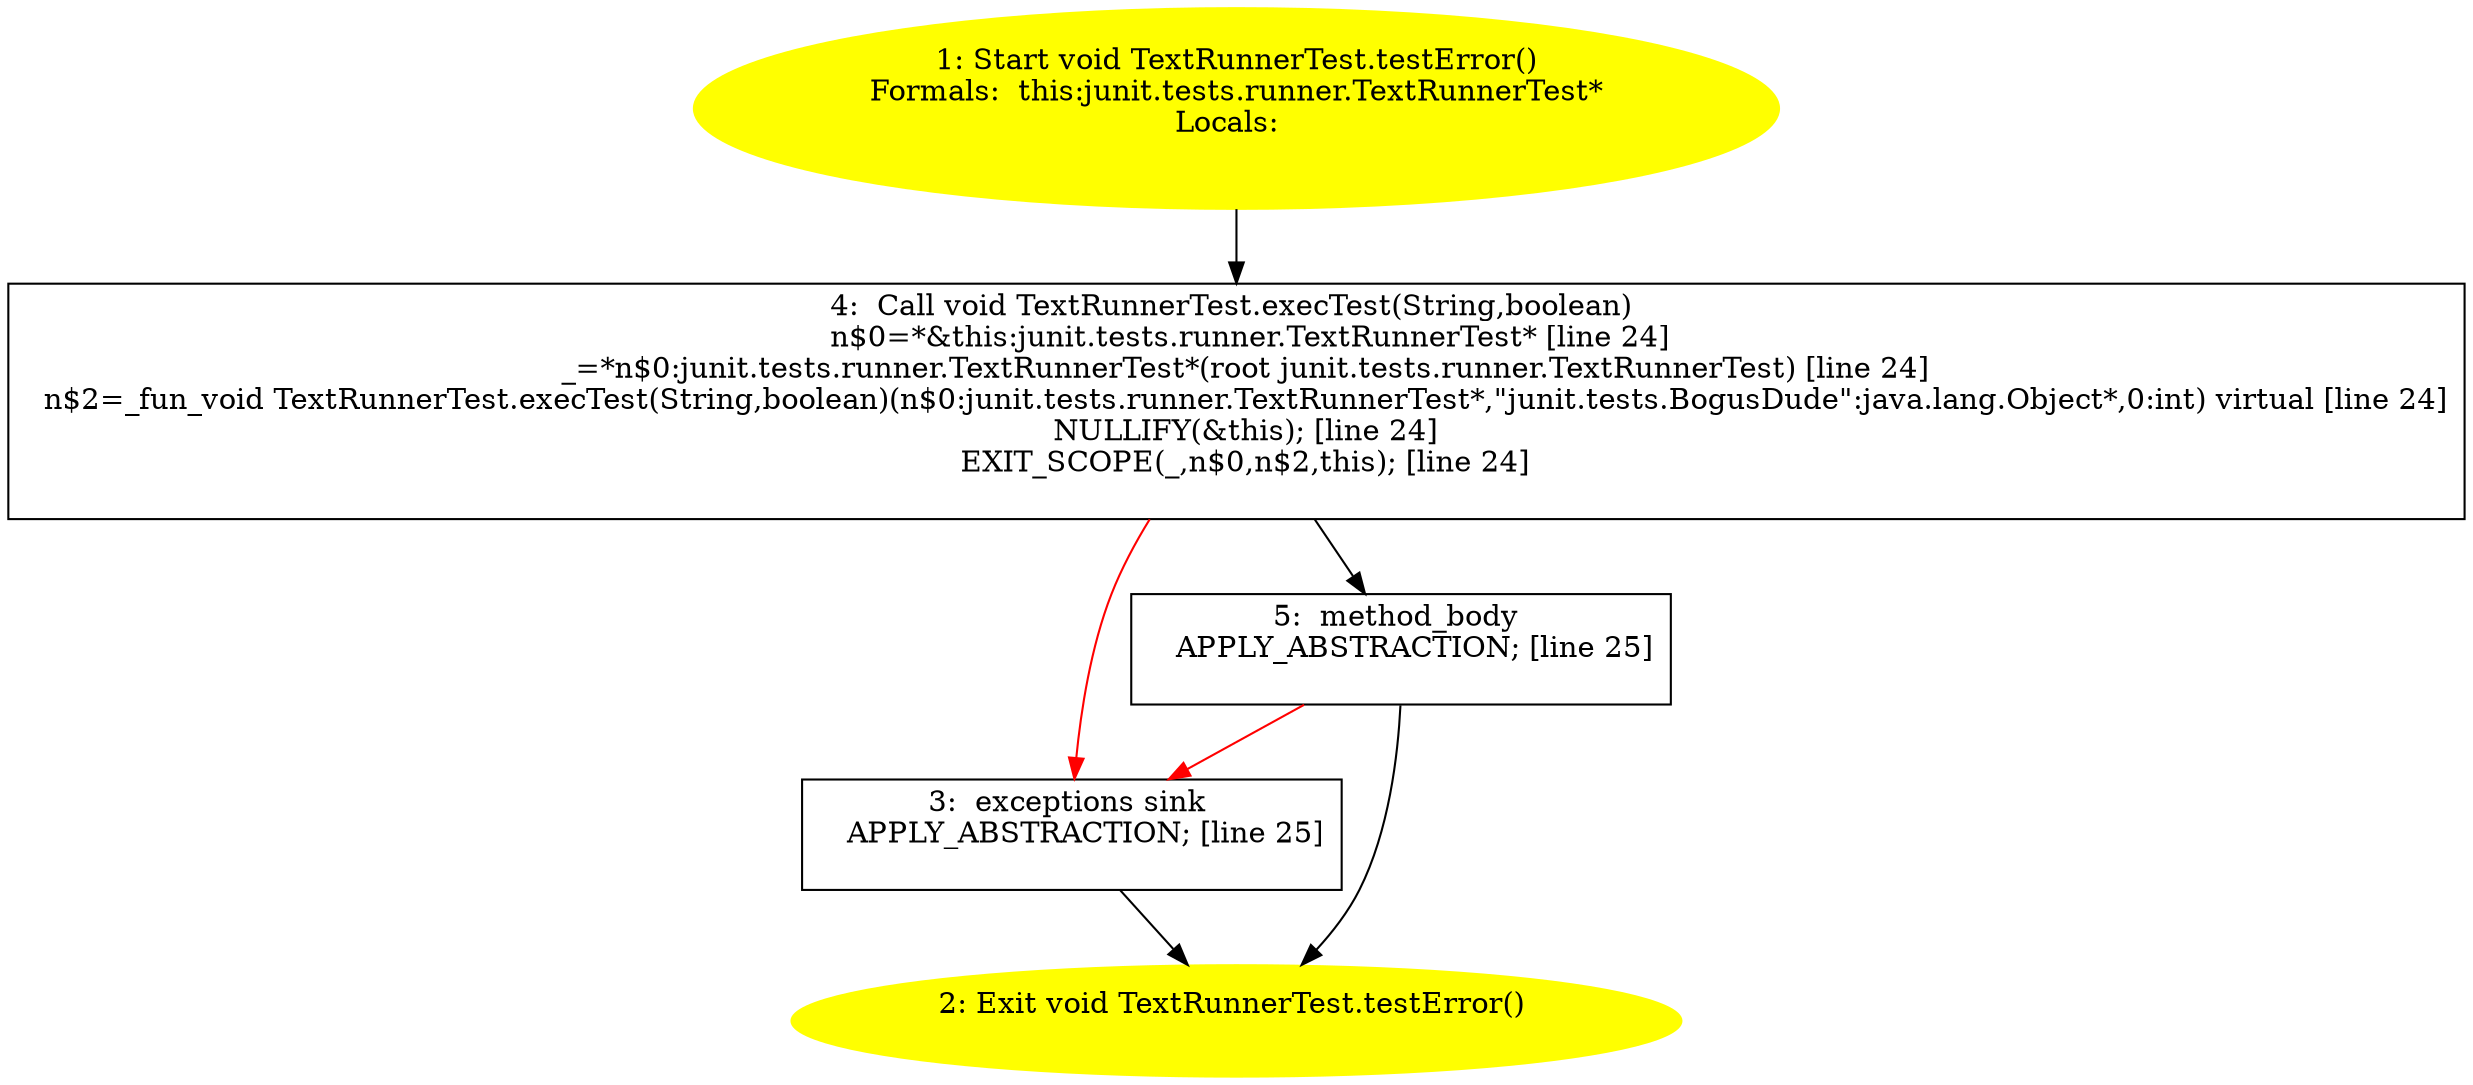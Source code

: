 /* @generated */
digraph cfg {
"junit.tests.runner.TextRunnerTest.testError():void.68e3c1ac13e8bb2cdc6c4a417c829afb_1" [label="1: Start void TextRunnerTest.testError()\nFormals:  this:junit.tests.runner.TextRunnerTest*\nLocals:  \n  " color=yellow style=filled]
	

	 "junit.tests.runner.TextRunnerTest.testError():void.68e3c1ac13e8bb2cdc6c4a417c829afb_1" -> "junit.tests.runner.TextRunnerTest.testError():void.68e3c1ac13e8bb2cdc6c4a417c829afb_4" ;
"junit.tests.runner.TextRunnerTest.testError():void.68e3c1ac13e8bb2cdc6c4a417c829afb_2" [label="2: Exit void TextRunnerTest.testError() \n  " color=yellow style=filled]
	

"junit.tests.runner.TextRunnerTest.testError():void.68e3c1ac13e8bb2cdc6c4a417c829afb_3" [label="3:  exceptions sink \n   APPLY_ABSTRACTION; [line 25]\n " shape="box"]
	

	 "junit.tests.runner.TextRunnerTest.testError():void.68e3c1ac13e8bb2cdc6c4a417c829afb_3" -> "junit.tests.runner.TextRunnerTest.testError():void.68e3c1ac13e8bb2cdc6c4a417c829afb_2" ;
"junit.tests.runner.TextRunnerTest.testError():void.68e3c1ac13e8bb2cdc6c4a417c829afb_4" [label="4:  Call void TextRunnerTest.execTest(String,boolean) \n   n$0=*&this:junit.tests.runner.TextRunnerTest* [line 24]\n  _=*n$0:junit.tests.runner.TextRunnerTest*(root junit.tests.runner.TextRunnerTest) [line 24]\n  n$2=_fun_void TextRunnerTest.execTest(String,boolean)(n$0:junit.tests.runner.TextRunnerTest*,\"junit.tests.BogusDude\":java.lang.Object*,0:int) virtual [line 24]\n  NULLIFY(&this); [line 24]\n  EXIT_SCOPE(_,n$0,n$2,this); [line 24]\n " shape="box"]
	

	 "junit.tests.runner.TextRunnerTest.testError():void.68e3c1ac13e8bb2cdc6c4a417c829afb_4" -> "junit.tests.runner.TextRunnerTest.testError():void.68e3c1ac13e8bb2cdc6c4a417c829afb_5" ;
	 "junit.tests.runner.TextRunnerTest.testError():void.68e3c1ac13e8bb2cdc6c4a417c829afb_4" -> "junit.tests.runner.TextRunnerTest.testError():void.68e3c1ac13e8bb2cdc6c4a417c829afb_3" [color="red" ];
"junit.tests.runner.TextRunnerTest.testError():void.68e3c1ac13e8bb2cdc6c4a417c829afb_5" [label="5:  method_body \n   APPLY_ABSTRACTION; [line 25]\n " shape="box"]
	

	 "junit.tests.runner.TextRunnerTest.testError():void.68e3c1ac13e8bb2cdc6c4a417c829afb_5" -> "junit.tests.runner.TextRunnerTest.testError():void.68e3c1ac13e8bb2cdc6c4a417c829afb_2" ;
	 "junit.tests.runner.TextRunnerTest.testError():void.68e3c1ac13e8bb2cdc6c4a417c829afb_5" -> "junit.tests.runner.TextRunnerTest.testError():void.68e3c1ac13e8bb2cdc6c4a417c829afb_3" [color="red" ];
}
